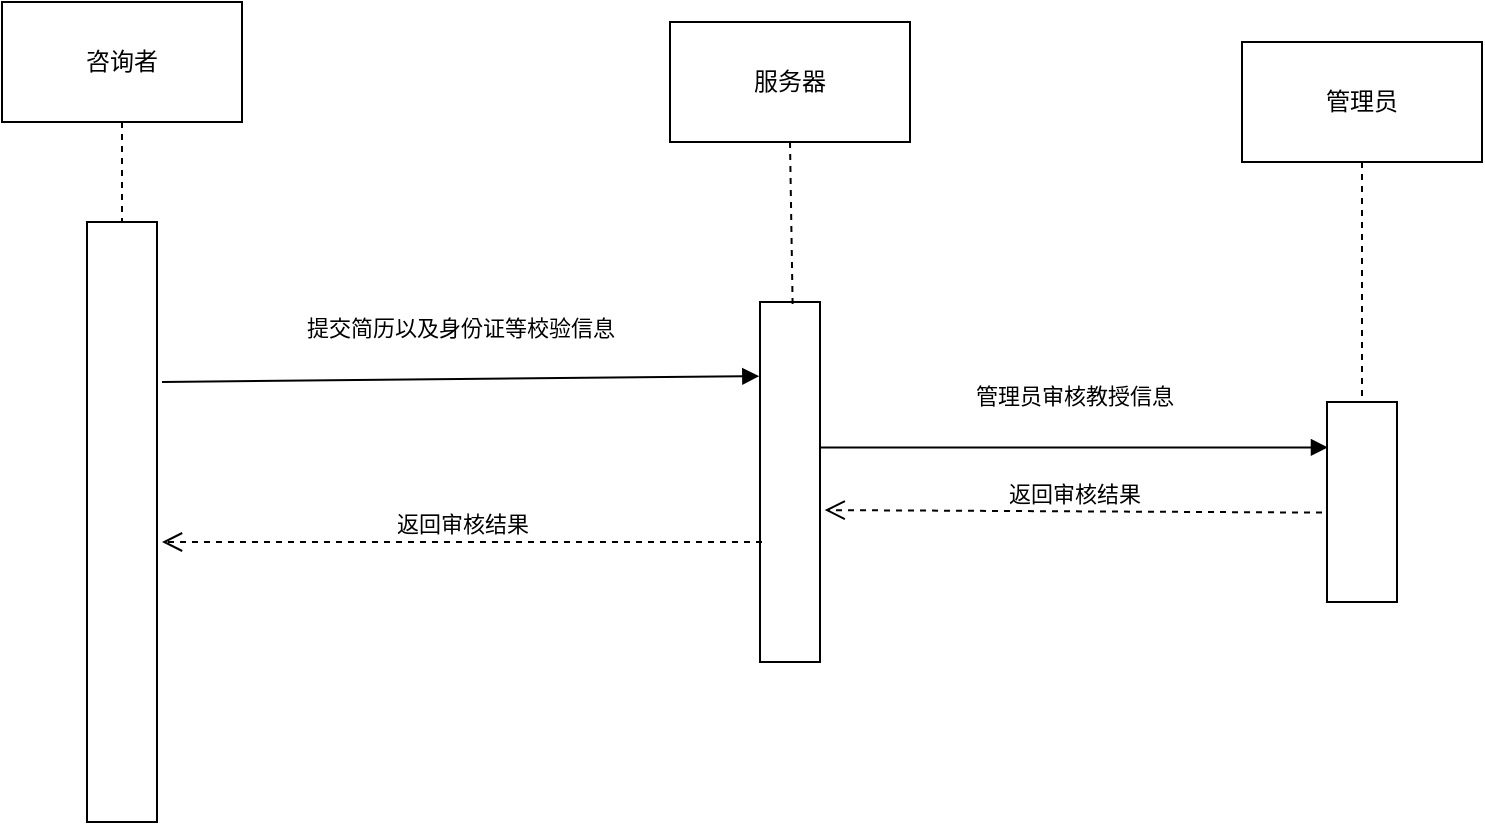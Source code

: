 <mxfile version="20.2.8" type="device"><diagram id="W2TdTMedXn_s7oMH2u71" name="第 1 页"><mxGraphModel dx="1147" dy="785" grid="1" gridSize="10" guides="1" tooltips="1" connect="1" arrows="1" fold="1" page="1" pageScale="1" pageWidth="827" pageHeight="1169" math="0" shadow="0"><root><mxCell id="0"/><mxCell id="1" parent="0"/><mxCell id="GmcPTxC2U2Ih0jMltLg_-1" value="咨询者" style="rounded=0;whiteSpace=wrap;html=1;" vertex="1" parent="1"><mxGeometry x="80" y="130" width="120" height="60" as="geometry"/></mxCell><mxCell id="GmcPTxC2U2Ih0jMltLg_-2" value="服务器" style="rounded=0;whiteSpace=wrap;html=1;" vertex="1" parent="1"><mxGeometry x="414" y="140" width="120" height="60" as="geometry"/></mxCell><mxCell id="GmcPTxC2U2Ih0jMltLg_-3" value="管理员" style="rounded=0;whiteSpace=wrap;html=1;" vertex="1" parent="1"><mxGeometry x="700" y="150" width="120" height="60" as="geometry"/></mxCell><mxCell id="GmcPTxC2U2Ih0jMltLg_-4" value="" style="html=1;points=[];perimeter=orthogonalPerimeter;" vertex="1" parent="1"><mxGeometry x="122.5" y="240" width="35" height="300" as="geometry"/></mxCell><mxCell id="GmcPTxC2U2Ih0jMltLg_-8" value="" style="html=1;points=[];perimeter=orthogonalPerimeter;" vertex="1" parent="1"><mxGeometry x="459" y="280" width="30" height="180" as="geometry"/></mxCell><mxCell id="GmcPTxC2U2Ih0jMltLg_-9" value="提交简历以及身份证等校验信息" style="html=1;verticalAlign=bottom;endArrow=block;entryX=-0.011;entryY=0.206;rounded=0;entryDx=0;entryDy=0;entryPerimeter=0;" edge="1" target="GmcPTxC2U2Ih0jMltLg_-8" parent="1"><mxGeometry x="0.001" y="17" relative="1" as="geometry"><mxPoint x="160" y="320" as="sourcePoint"/><Array as="points"/><mxPoint as="offset"/></mxGeometry></mxCell><mxCell id="GmcPTxC2U2Ih0jMltLg_-10" value="返回审核结果" style="html=1;verticalAlign=bottom;endArrow=open;dashed=1;endSize=8;rounded=0;" edge="1" parent="1"><mxGeometry relative="1" as="geometry"><mxPoint x="160" y="400" as="targetPoint"/><mxPoint x="460" y="400" as="sourcePoint"/></mxGeometry></mxCell><mxCell id="GmcPTxC2U2Ih0jMltLg_-11" value="" style="html=1;points=[];perimeter=orthogonalPerimeter;" vertex="1" parent="1"><mxGeometry x="742.5" y="330" width="35" height="100" as="geometry"/></mxCell><mxCell id="GmcPTxC2U2Ih0jMltLg_-13" value="管理员审核教授信息" style="html=1;verticalAlign=bottom;endArrow=block;rounded=0;exitX=1.011;exitY=0.404;exitDx=0;exitDy=0;exitPerimeter=0;entryX=0.014;entryY=0.227;entryDx=0;entryDy=0;entryPerimeter=0;" edge="1" parent="1" source="GmcPTxC2U2Ih0jMltLg_-8" target="GmcPTxC2U2Ih0jMltLg_-11"><mxGeometry x="0.001" y="17" relative="1" as="geometry"><mxPoint x="170" y="317" as="sourcePoint"/><mxPoint x="970" y="340" as="targetPoint"/><Array as="points"/><mxPoint as="offset"/></mxGeometry></mxCell><mxCell id="GmcPTxC2U2Ih0jMltLg_-14" value="返回审核结果" style="html=1;verticalAlign=bottom;endArrow=open;dashed=1;endSize=8;rounded=0;entryX=1.078;entryY=0.578;entryDx=0;entryDy=0;entryPerimeter=0;exitX=-0.071;exitY=0.553;exitDx=0;exitDy=0;exitPerimeter=0;" edge="1" parent="1" source="GmcPTxC2U2Ih0jMltLg_-11" target="GmcPTxC2U2Ih0jMltLg_-8"><mxGeometry relative="1" as="geometry"><mxPoint x="170" y="410" as="targetPoint"/><mxPoint x="970" y="370" as="sourcePoint"/></mxGeometry></mxCell><mxCell id="GmcPTxC2U2Ih0jMltLg_-15" value="" style="endArrow=none;dashed=1;html=1;rounded=0;exitX=0.5;exitY=1;exitDx=0;exitDy=0;" edge="1" parent="1" source="GmcPTxC2U2Ih0jMltLg_-1" target="GmcPTxC2U2Ih0jMltLg_-4"><mxGeometry width="50" height="50" relative="1" as="geometry"><mxPoint x="520" y="530" as="sourcePoint"/><mxPoint x="570" y="480" as="targetPoint"/></mxGeometry></mxCell><mxCell id="GmcPTxC2U2Ih0jMltLg_-16" value="" style="endArrow=none;dashed=1;html=1;rounded=0;exitX=0.5;exitY=1;exitDx=0;exitDy=0;entryX=0.544;entryY=0.011;entryDx=0;entryDy=0;entryPerimeter=0;" edge="1" parent="1" source="GmcPTxC2U2Ih0jMltLg_-2" target="GmcPTxC2U2Ih0jMltLg_-8"><mxGeometry width="50" height="50" relative="1" as="geometry"><mxPoint x="29" y="210" as="sourcePoint"/><mxPoint x="29" y="260" as="targetPoint"/></mxGeometry></mxCell><mxCell id="GmcPTxC2U2Ih0jMltLg_-17" value="" style="endArrow=none;dashed=1;html=1;rounded=0;exitX=0.5;exitY=1;exitDx=0;exitDy=0;" edge="1" parent="1" source="GmcPTxC2U2Ih0jMltLg_-3" target="GmcPTxC2U2Ih0jMltLg_-11"><mxGeometry width="50" height="50" relative="1" as="geometry"><mxPoint x="375" y="220" as="sourcePoint"/><mxPoint x="376.32" y="301.98" as="targetPoint"/></mxGeometry></mxCell></root></mxGraphModel></diagram></mxfile>